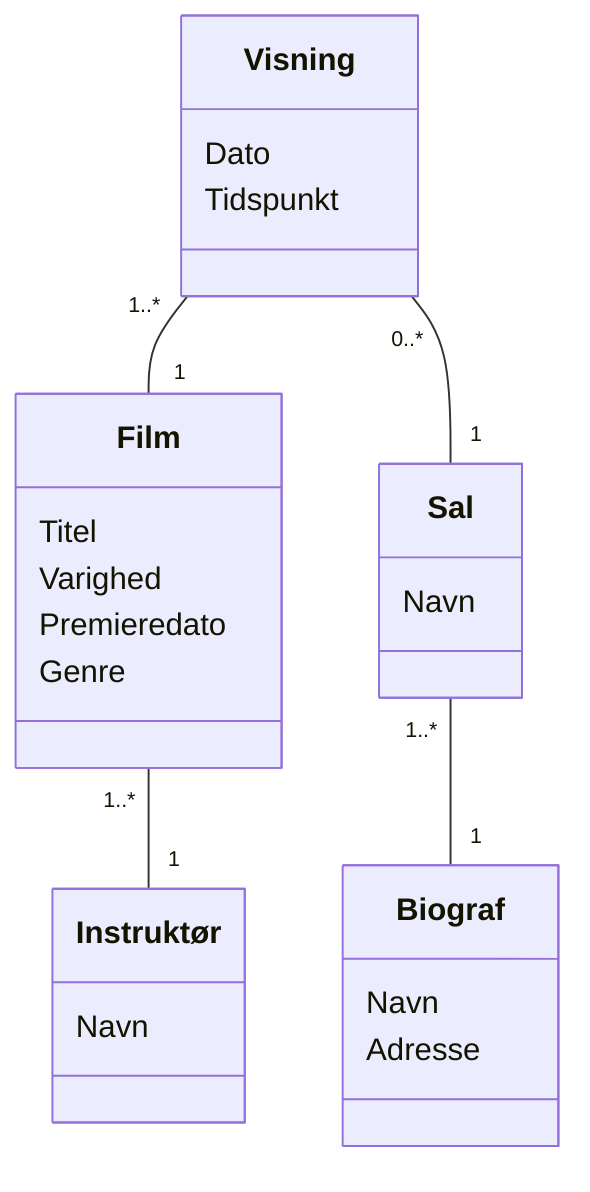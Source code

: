 ﻿classDiagram
    class Film {
        Titel
        Varighed
        Premieredato
        Genre
    }

    class Instruktør {
        Navn
    }

    class Biograf {
        Navn
        Adresse
    }

    class Sal {
        Navn
    }

    class Visning {
        Dato
        Tidspunkt
    }
   
    Film "1..*" -- "1" Instruktør
    Visning "1..*" -- "1" Film
    Visning "0..*" -- "1" Sal
    Sal "1..*" -- "1" Biograf